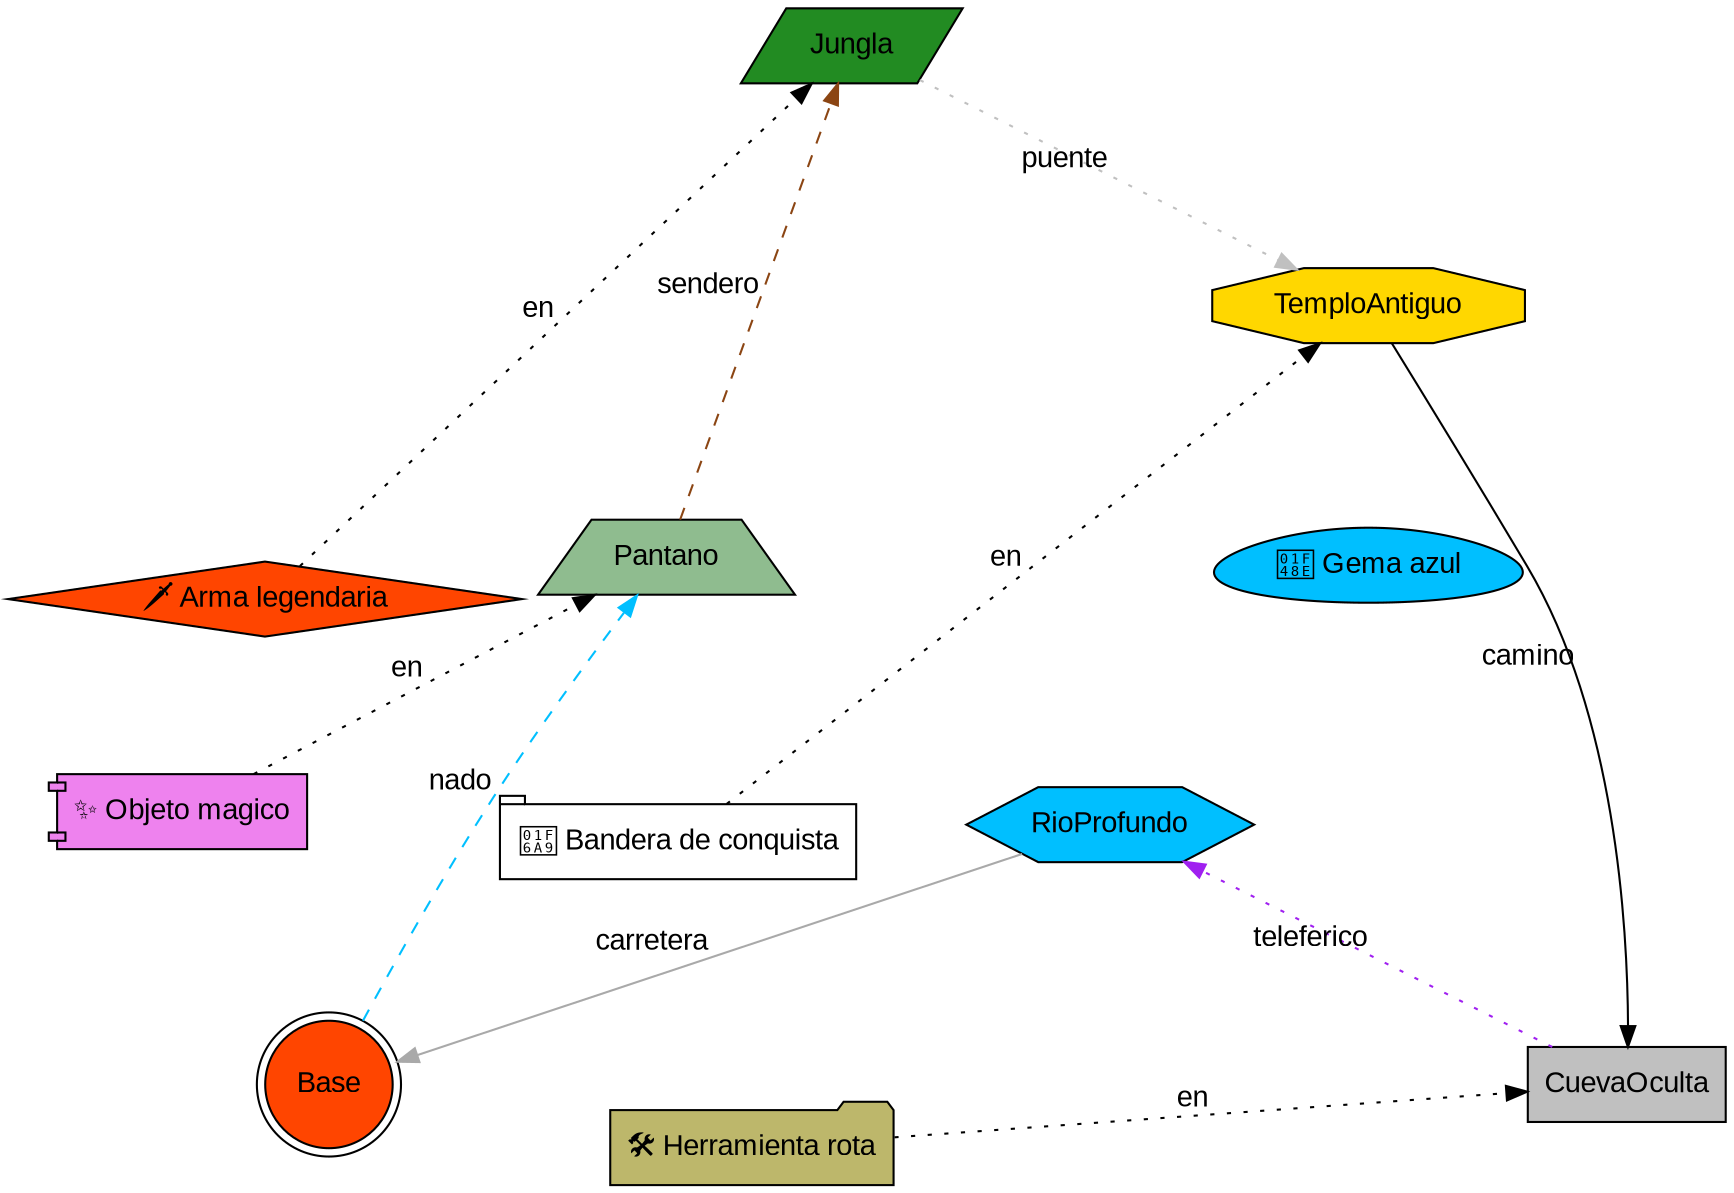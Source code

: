 digraph "Expedicion Volcanica" {
  // Configuración general
  graph [layout=neato, splines=true, overlap=false, fontname="Arial"]; // permite uso de coordenadas
  node [fontname="Arial", style=filled];
  edge [fontname="Arial"];

  // Lugares
  "Base" [shape=doublecircle, fillcolor="orangered", label="Base", pos="0,0!"];
  "Pantano" [shape=trapezium, fillcolor="darkseagreen", label="Pantano", pos="1,2!"];
  "Jungla" [shape=parallelogram, fillcolor="forestgreen", label="Jungla", pos="2,4!"];
  "TemploAntiguo" [shape=octagon, fillcolor="gold", label="TemploAntiguo", pos="4,3!"];
  "RioProfundo" [shape=hexagon, fillcolor="deepskyblue", label="RioProfundo", pos="3,1!"];
  "CuevaOculta" [shape=box, fillcolor="gray", label="CuevaOculta", pos="5,0!"];

  // Objetos en coordenadas específicas
  "obj_Gema_azul" [shape=egg, fillcolor="deepskyblue", label="💎 Gema azul", pos="4,2!"];

  // Objetos en lugares
  "obj_Arma_legendaria" [shape=diamond, fillcolor="orangered", label="🗡️ Arma legendaria"];
  "obj_Arma_legendaria" -> "Jungla" [label="en", style=dotted, arrowhead=normal];
  "obj_Bandera_de_conquista" [shape=tab, fillcolor="white", label="🚩 Bandera de conquista"];
  "obj_Bandera_de_conquista" -> "TemploAntiguo" [label="en", style=dotted, arrowhead=normal];
  "obj_Objeto_magico" [shape=component, fillcolor="violet", label="✨ Objeto magico"];
  "obj_Objeto_magico" -> "Pantano" [label="en", style=dotted, arrowhead=normal];
  "obj_Herramienta_rota" [shape=folder, fillcolor="darkkhaki", label="🛠️ Herramienta rota"];
  "obj_Herramienta_rota" -> "CuevaOculta" [label="en", style=dotted, arrowhead=normal];

  // Conexiones entre lugares
  "Base" -> "Pantano" [label="nado", color="deepskyblue", style=dashed];
  "Pantano" -> "Jungla" [label="sendero", color="saddlebrown", style=dashed];
  "Jungla" -> "TemploAntiguo" [label="puente", color="gray", style=dotted];
  "TemploAntiguo" -> "CuevaOculta" [label="camino", color="black", style=solid];
  "RioProfundo" -> "Base" [label="carretera", color="darkgray", style=solid];
  "CuevaOculta" -> "RioProfundo" [label="teleferico", color="purple", style=dotted];
}
